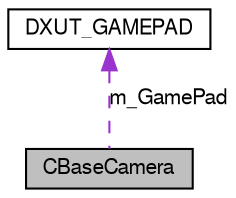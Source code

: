 digraph G
{
  edge [fontname="FreeSans",fontsize="10",labelfontname="FreeSans",labelfontsize="10"];
  node [fontname="FreeSans",fontsize="10",shape=record];
  Node1 [label="CBaseCamera",height=0.2,width=0.4,color="black", fillcolor="grey75", style="filled" fontcolor="black"];
  Node2 -> Node1 [dir=back,color="darkorchid3",fontsize="10",style="dashed",label="m_GamePad"];
  Node2 [label="DXUT_GAMEPAD",height=0.2,width=0.4,color="black", fillcolor="white", style="filled",URL="$struct_d_x_u_t___g_a_m_e_p_a_d.html"];
}
